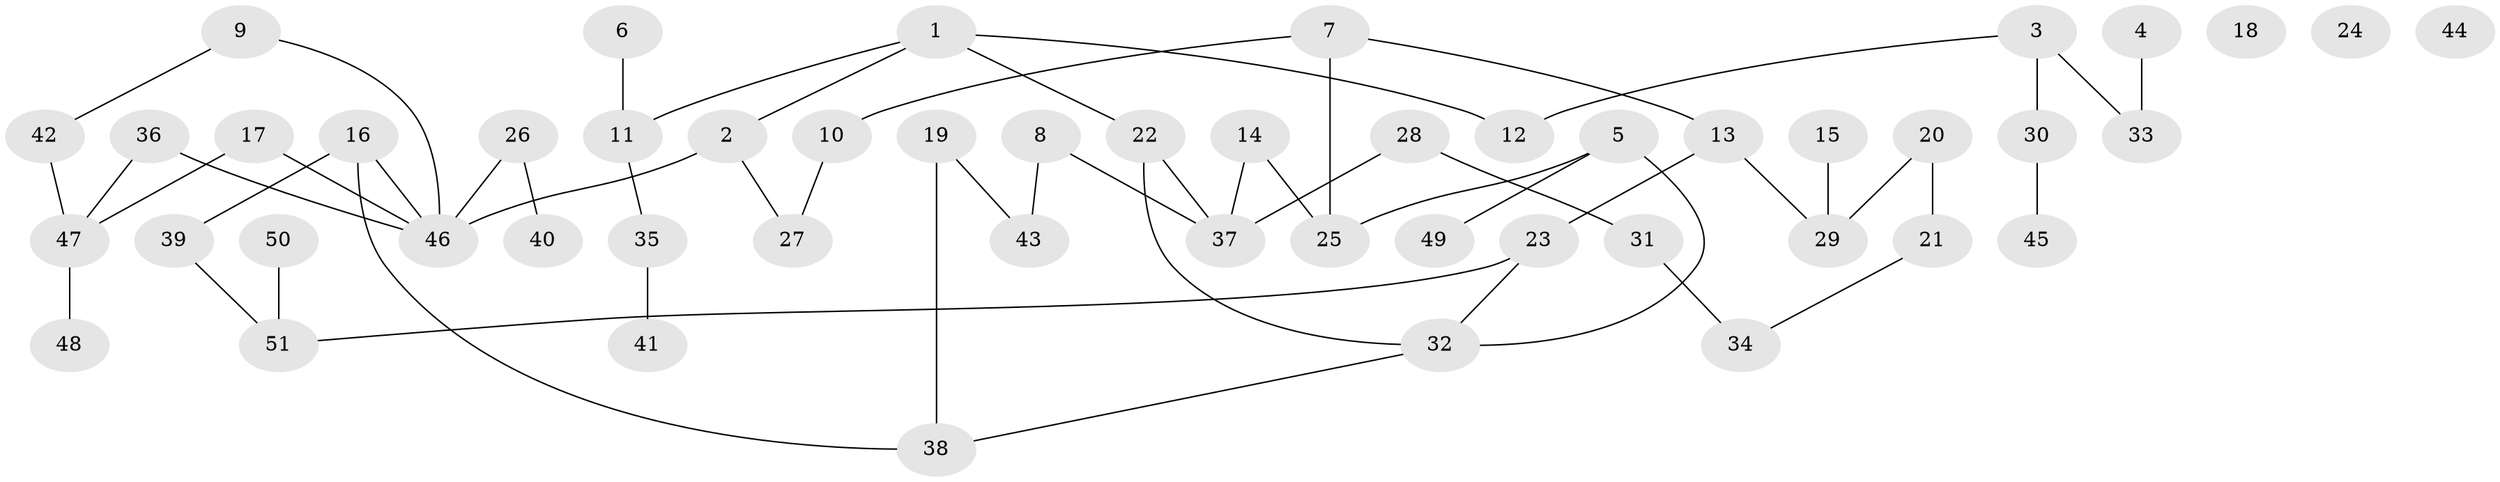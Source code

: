// coarse degree distribution, {2: 0.43333333333333335, 1: 0.23333333333333334, 0: 0.1, 5: 0.03333333333333333, 3: 0.13333333333333333, 4: 0.03333333333333333, 8: 0.03333333333333333}
// Generated by graph-tools (version 1.1) at 2025/43/03/04/25 21:43:06]
// undirected, 51 vertices, 56 edges
graph export_dot {
graph [start="1"]
  node [color=gray90,style=filled];
  1;
  2;
  3;
  4;
  5;
  6;
  7;
  8;
  9;
  10;
  11;
  12;
  13;
  14;
  15;
  16;
  17;
  18;
  19;
  20;
  21;
  22;
  23;
  24;
  25;
  26;
  27;
  28;
  29;
  30;
  31;
  32;
  33;
  34;
  35;
  36;
  37;
  38;
  39;
  40;
  41;
  42;
  43;
  44;
  45;
  46;
  47;
  48;
  49;
  50;
  51;
  1 -- 2;
  1 -- 11;
  1 -- 12;
  1 -- 22;
  2 -- 27;
  2 -- 46;
  3 -- 12;
  3 -- 30;
  3 -- 33;
  4 -- 33;
  5 -- 25;
  5 -- 32;
  5 -- 49;
  6 -- 11;
  7 -- 10;
  7 -- 13;
  7 -- 25;
  8 -- 37;
  8 -- 43;
  9 -- 42;
  9 -- 46;
  10 -- 27;
  11 -- 35;
  13 -- 23;
  13 -- 29;
  14 -- 25;
  14 -- 37;
  15 -- 29;
  16 -- 38;
  16 -- 39;
  16 -- 46;
  17 -- 46;
  17 -- 47;
  19 -- 38;
  19 -- 43;
  20 -- 21;
  20 -- 29;
  21 -- 34;
  22 -- 32;
  22 -- 37;
  23 -- 32;
  23 -- 51;
  26 -- 40;
  26 -- 46;
  28 -- 31;
  28 -- 37;
  30 -- 45;
  31 -- 34;
  32 -- 38;
  35 -- 41;
  36 -- 46;
  36 -- 47;
  39 -- 51;
  42 -- 47;
  47 -- 48;
  50 -- 51;
}
